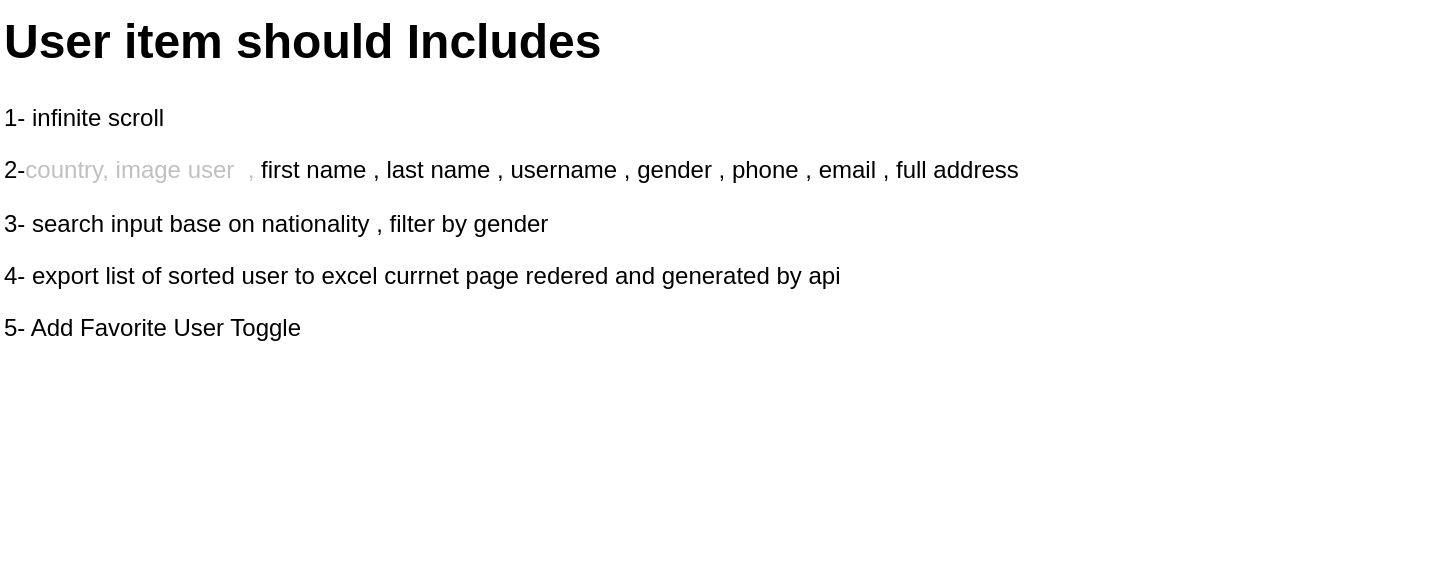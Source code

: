 <mxfile>
    <diagram id="ly_OZ7x1TZtxGnOOAobW" name="Page-1">
        <mxGraphModel dx="1516" dy="797" grid="1" gridSize="10" guides="1" tooltips="1" connect="1" arrows="1" fold="1" page="1" pageScale="1" pageWidth="850" pageHeight="1100" math="0" shadow="0">
            <root>
                <mxCell id="0"/>
                <mxCell id="1" parent="0"/>
                <mxCell id="2" value="&lt;h1 style=&quot;margin-top: 0px;&quot;&gt;&lt;font style=&quot;color: light-dark(rgb(0, 0, 0), rgb(255, 255, 255));&quot;&gt;User item should Includes&lt;/font&gt;&lt;/h1&gt;&lt;p&gt;&lt;font style=&quot;color: light-dark(rgb(0, 0, 0), rgb(255, 255, 255));&quot;&gt;1- infinite scroll&lt;/font&gt;&lt;/p&gt;&lt;p&gt;&lt;font style=&quot;color: light-dark(rgb(0, 0, 0), rgb(255, 255, 255));&quot;&gt;2-&lt;span style=&quot;background-color: transparent; color: rgb(192, 192, 192);&quot;&gt;&lt;span style=&quot;color: rgb(192, 192, 192);&quot;&gt;country, image user&lt;/span&gt;&amp;nbsp; ,&amp;nbsp;&lt;/span&gt;&lt;span style=&quot;background-color: transparent;&quot;&gt;first name , last name , username , gender , phone , email , full address&lt;/span&gt;&lt;/font&gt;&lt;/p&gt;&lt;p&gt;&lt;span style=&quot;background-color: transparent;&quot;&gt;&lt;font style=&quot;color: light-dark(rgb(0, 0, 0), rgb(255, 255, 255));&quot;&gt;3- search input base on nationality , filter by gender&lt;/font&gt;&lt;/span&gt;&lt;/p&gt;&lt;p&gt;&lt;span style=&quot;background-color: transparent;&quot;&gt;&lt;font style=&quot;color: light-dark(rgb(0, 0, 0), rgb(255, 255, 255));&quot;&gt;4- export list of sorted user to excel currnet page redered and generated by api&lt;/font&gt;&lt;/span&gt;&lt;/p&gt;&lt;p&gt;&lt;span style=&quot;background-color: transparent;&quot;&gt;&lt;font style=&quot;color: light-dark(rgb(0, 0, 0), rgb(255, 255, 255));&quot;&gt;5- Add Favorite User Toggle&lt;/font&gt;&lt;/span&gt;&lt;/p&gt;" style="text;html=1;whiteSpace=wrap;overflow=hidden;rounded=0;" parent="1" vertex="1">
                    <mxGeometry x="-160" y="100" width="720" height="280" as="geometry"/>
                </mxCell>
            </root>
        </mxGraphModel>
    </diagram>
</mxfile>
